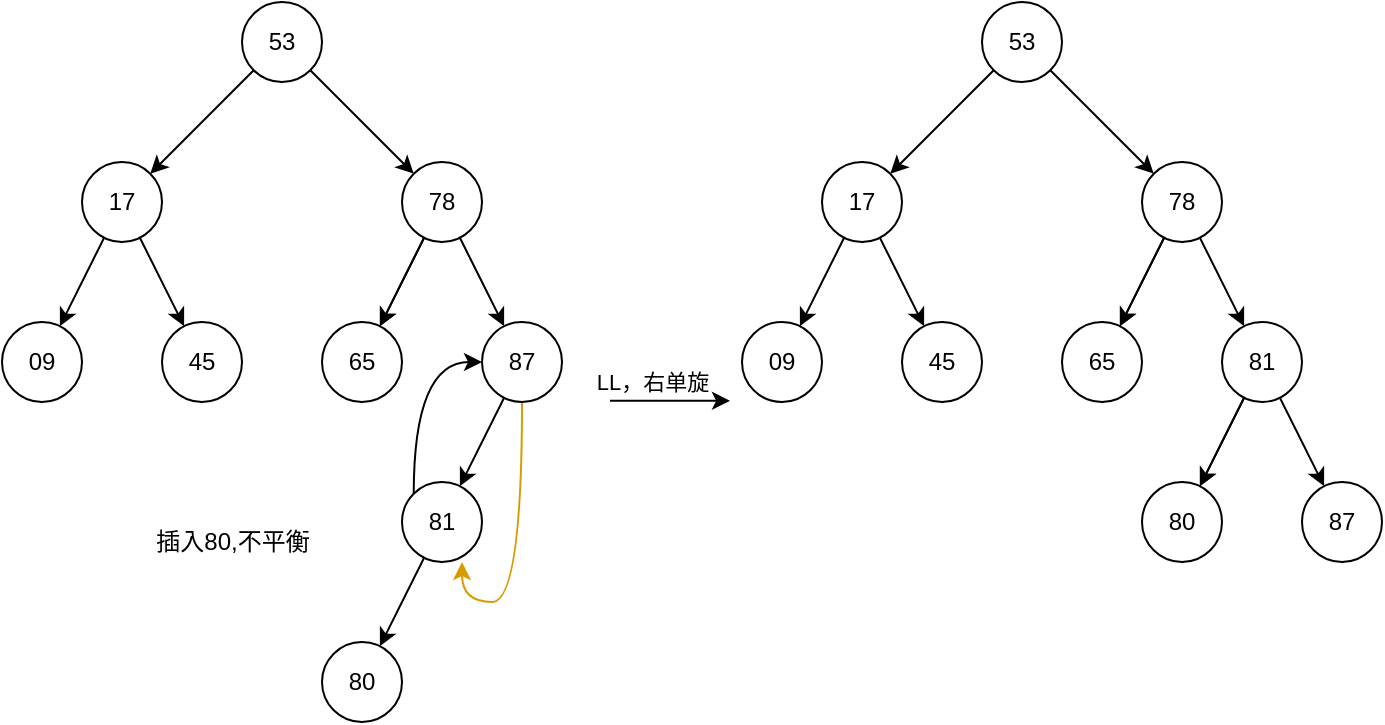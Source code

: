 <mxfile version="18.0.6" type="device"><diagram id="b6KgzBrTWbJ3GAVI7zIz" name="第 1 页"><mxGraphModel dx="1038" dy="662" grid="1" gridSize="10" guides="1" tooltips="1" connect="1" arrows="1" fold="1" page="1" pageScale="1" pageWidth="827" pageHeight="1169" math="0" shadow="0"><root><mxCell id="0"/><mxCell id="1" parent="0"/><mxCell id="XJpy5dWn181HUGlN08YE-5" value="" style="edgeStyle=none;rounded=0;orthogonalLoop=1;jettySize=auto;html=1;" parent="1" source="XJpy5dWn181HUGlN08YE-1" target="XJpy5dWn181HUGlN08YE-4" edge="1"><mxGeometry relative="1" as="geometry"/></mxCell><mxCell id="XJpy5dWn181HUGlN08YE-7" value="" style="edgeStyle=none;rounded=0;orthogonalLoop=1;jettySize=auto;html=1;" parent="1" source="XJpy5dWn181HUGlN08YE-1" target="XJpy5dWn181HUGlN08YE-6" edge="1"><mxGeometry relative="1" as="geometry"/></mxCell><mxCell id="XJpy5dWn181HUGlN08YE-1" value="53" style="ellipse;whiteSpace=wrap;html=1;aspect=fixed;" parent="1" vertex="1"><mxGeometry x="200" y="40" width="40" height="40" as="geometry"/></mxCell><mxCell id="XJpy5dWn181HUGlN08YE-9" value="" style="edgeStyle=none;rounded=0;orthogonalLoop=1;jettySize=auto;html=1;" parent="1" source="XJpy5dWn181HUGlN08YE-4" target="XJpy5dWn181HUGlN08YE-8" edge="1"><mxGeometry relative="1" as="geometry"/></mxCell><mxCell id="XJpy5dWn181HUGlN08YE-11" value="" style="edgeStyle=none;rounded=0;orthogonalLoop=1;jettySize=auto;html=1;" parent="1" source="XJpy5dWn181HUGlN08YE-4" target="XJpy5dWn181HUGlN08YE-10" edge="1"><mxGeometry relative="1" as="geometry"/></mxCell><mxCell id="XJpy5dWn181HUGlN08YE-4" value="17" style="ellipse;whiteSpace=wrap;html=1;aspect=fixed;" parent="1" vertex="1"><mxGeometry x="120" y="120" width="40" height="40" as="geometry"/></mxCell><mxCell id="XJpy5dWn181HUGlN08YE-15" value="" style="edgeStyle=none;rounded=0;orthogonalLoop=1;jettySize=auto;html=1;" parent="1" source="XJpy5dWn181HUGlN08YE-6" target="XJpy5dWn181HUGlN08YE-14" edge="1"><mxGeometry relative="1" as="geometry"/></mxCell><mxCell id="XJpy5dWn181HUGlN08YE-17" value="" style="edgeStyle=none;rounded=0;orthogonalLoop=1;jettySize=auto;html=1;" parent="1" source="XJpy5dWn181HUGlN08YE-6" target="XJpy5dWn181HUGlN08YE-14" edge="1"><mxGeometry relative="1" as="geometry"/></mxCell><mxCell id="XJpy5dWn181HUGlN08YE-19" value="" style="edgeStyle=none;rounded=0;orthogonalLoop=1;jettySize=auto;html=1;" parent="1" source="XJpy5dWn181HUGlN08YE-6" target="XJpy5dWn181HUGlN08YE-18" edge="1"><mxGeometry relative="1" as="geometry"><Array as="points"><mxPoint x="320" y="180"/></Array></mxGeometry></mxCell><mxCell id="XJpy5dWn181HUGlN08YE-6" value="78" style="ellipse;whiteSpace=wrap;html=1;aspect=fixed;" parent="1" vertex="1"><mxGeometry x="280" y="120" width="40" height="40" as="geometry"/></mxCell><mxCell id="XJpy5dWn181HUGlN08YE-8" value="09" style="ellipse;whiteSpace=wrap;html=1;aspect=fixed;" parent="1" vertex="1"><mxGeometry x="80" y="200" width="40" height="40" as="geometry"/></mxCell><mxCell id="XJpy5dWn181HUGlN08YE-10" value="45" style="ellipse;whiteSpace=wrap;html=1;aspect=fixed;" parent="1" vertex="1"><mxGeometry x="160" y="200" width="40" height="40" as="geometry"/></mxCell><mxCell id="XJpy5dWn181HUGlN08YE-14" value="65" style="ellipse;whiteSpace=wrap;html=1;aspect=fixed;" parent="1" vertex="1"><mxGeometry x="240" y="200" width="40" height="40" as="geometry"/></mxCell><mxCell id="dp7yhtCYncwt7L6P5-Ti-5" value="" style="edgeStyle=none;rounded=0;orthogonalLoop=1;jettySize=auto;html=1;" parent="1" source="XJpy5dWn181HUGlN08YE-18" target="dp7yhtCYncwt7L6P5-Ti-4" edge="1"><mxGeometry relative="1" as="geometry"/></mxCell><mxCell id="_QWKKGateuF4gULqiVz1-43" style="edgeStyle=orthogonalEdgeStyle;curved=1;rounded=0;orthogonalLoop=1;jettySize=auto;html=1;exitX=0.5;exitY=1;exitDx=0;exitDy=0;entryX=0.75;entryY=1;entryDx=0;entryDy=0;entryPerimeter=0;fillColor=#ffe6cc;strokeColor=#d79b00;" edge="1" parent="1" source="XJpy5dWn181HUGlN08YE-18" target="dp7yhtCYncwt7L6P5-Ti-4"><mxGeometry relative="1" as="geometry"/></mxCell><mxCell id="XJpy5dWn181HUGlN08YE-18" value="87" style="ellipse;whiteSpace=wrap;html=1;aspect=fixed;" parent="1" vertex="1"><mxGeometry x="320" y="200" width="40" height="40" as="geometry"/></mxCell><mxCell id="_QWKKGateuF4gULqiVz1-2" value="" style="rounded=0;orthogonalLoop=1;jettySize=auto;html=1;" edge="1" parent="1" source="dp7yhtCYncwt7L6P5-Ti-4" target="_QWKKGateuF4gULqiVz1-1"><mxGeometry relative="1" as="geometry"/></mxCell><mxCell id="_QWKKGateuF4gULqiVz1-44" style="edgeStyle=orthogonalEdgeStyle;curved=1;rounded=0;orthogonalLoop=1;jettySize=auto;html=1;exitX=0;exitY=0;exitDx=0;exitDy=0;entryX=0;entryY=0.5;entryDx=0;entryDy=0;" edge="1" parent="1" source="dp7yhtCYncwt7L6P5-Ti-4" target="XJpy5dWn181HUGlN08YE-18"><mxGeometry relative="1" as="geometry"/></mxCell><mxCell id="dp7yhtCYncwt7L6P5-Ti-4" value="81" style="ellipse;whiteSpace=wrap;html=1;aspect=fixed;" parent="1" vertex="1"><mxGeometry x="280" y="280" width="40" height="40" as="geometry"/></mxCell><mxCell id="_QWKKGateuF4gULqiVz1-1" value="80" style="ellipse;whiteSpace=wrap;html=1;aspect=fixed;" vertex="1" parent="1"><mxGeometry x="240" y="360" width="40" height="40" as="geometry"/></mxCell><mxCell id="_QWKKGateuF4gULqiVz1-3" value="插入80,不平衡" style="text;html=1;align=center;verticalAlign=middle;resizable=0;points=[];autosize=1;strokeColor=none;fillColor=none;" vertex="1" parent="1"><mxGeometry x="150" y="300" width="90" height="20" as="geometry"/></mxCell><mxCell id="_QWKKGateuF4gULqiVz1-6" value="" style="endArrow=classic;html=1;rounded=0;" edge="1" parent="1"><mxGeometry width="50" height="50" relative="1" as="geometry"><mxPoint x="384" y="239.43" as="sourcePoint"/><mxPoint x="444" y="239.43" as="targetPoint"/></mxGeometry></mxCell><mxCell id="_QWKKGateuF4gULqiVz1-7" value="LL，右单旋" style="edgeLabel;html=1;align=center;verticalAlign=middle;resizable=0;points=[];" vertex="1" connectable="0" parent="_QWKKGateuF4gULqiVz1-6"><mxGeometry x="-0.292" y="-2" relative="1" as="geometry"><mxPoint y="-12" as="offset"/></mxGeometry></mxCell><mxCell id="_QWKKGateuF4gULqiVz1-10" value="" style="edgeStyle=none;rounded=0;orthogonalLoop=1;jettySize=auto;html=1;" edge="1" parent="1" source="_QWKKGateuF4gULqiVz1-12" target="_QWKKGateuF4gULqiVz1-15"><mxGeometry relative="1" as="geometry"/></mxCell><mxCell id="_QWKKGateuF4gULqiVz1-11" value="" style="edgeStyle=none;rounded=0;orthogonalLoop=1;jettySize=auto;html=1;" edge="1" parent="1" source="_QWKKGateuF4gULqiVz1-12" target="_QWKKGateuF4gULqiVz1-19"><mxGeometry relative="1" as="geometry"/></mxCell><mxCell id="_QWKKGateuF4gULqiVz1-12" value="53" style="ellipse;whiteSpace=wrap;html=1;aspect=fixed;" vertex="1" parent="1"><mxGeometry x="570" y="40" width="40" height="40" as="geometry"/></mxCell><mxCell id="_QWKKGateuF4gULqiVz1-13" value="" style="edgeStyle=none;rounded=0;orthogonalLoop=1;jettySize=auto;html=1;" edge="1" parent="1" source="_QWKKGateuF4gULqiVz1-15" target="_QWKKGateuF4gULqiVz1-20"><mxGeometry relative="1" as="geometry"/></mxCell><mxCell id="_QWKKGateuF4gULqiVz1-14" value="" style="edgeStyle=none;rounded=0;orthogonalLoop=1;jettySize=auto;html=1;" edge="1" parent="1" source="_QWKKGateuF4gULqiVz1-15" target="_QWKKGateuF4gULqiVz1-21"><mxGeometry relative="1" as="geometry"/></mxCell><mxCell id="_QWKKGateuF4gULqiVz1-15" value="17" style="ellipse;whiteSpace=wrap;html=1;aspect=fixed;" vertex="1" parent="1"><mxGeometry x="490" y="120" width="40" height="40" as="geometry"/></mxCell><mxCell id="_QWKKGateuF4gULqiVz1-16" value="" style="edgeStyle=none;rounded=0;orthogonalLoop=1;jettySize=auto;html=1;" edge="1" parent="1" source="_QWKKGateuF4gULqiVz1-19" target="_QWKKGateuF4gULqiVz1-22"><mxGeometry relative="1" as="geometry"/></mxCell><mxCell id="_QWKKGateuF4gULqiVz1-17" value="" style="edgeStyle=none;rounded=0;orthogonalLoop=1;jettySize=auto;html=1;" edge="1" parent="1" source="_QWKKGateuF4gULqiVz1-19" target="_QWKKGateuF4gULqiVz1-22"><mxGeometry relative="1" as="geometry"/></mxCell><mxCell id="_QWKKGateuF4gULqiVz1-37" value="" style="edgeStyle=none;rounded=0;orthogonalLoop=1;jettySize=auto;html=1;" edge="1" parent="1" source="_QWKKGateuF4gULqiVz1-19" target="_QWKKGateuF4gULqiVz1-25"><mxGeometry relative="1" as="geometry"/></mxCell><mxCell id="_QWKKGateuF4gULqiVz1-19" value="78" style="ellipse;whiteSpace=wrap;html=1;aspect=fixed;" vertex="1" parent="1"><mxGeometry x="650" y="120" width="40" height="40" as="geometry"/></mxCell><mxCell id="_QWKKGateuF4gULqiVz1-20" value="09" style="ellipse;whiteSpace=wrap;html=1;aspect=fixed;" vertex="1" parent="1"><mxGeometry x="450" y="200" width="40" height="40" as="geometry"/></mxCell><mxCell id="_QWKKGateuF4gULqiVz1-21" value="45" style="ellipse;whiteSpace=wrap;html=1;aspect=fixed;" vertex="1" parent="1"><mxGeometry x="530" y="200" width="40" height="40" as="geometry"/></mxCell><mxCell id="_QWKKGateuF4gULqiVz1-22" value="65" style="ellipse;whiteSpace=wrap;html=1;aspect=fixed;" vertex="1" parent="1"><mxGeometry x="610" y="200" width="40" height="40" as="geometry"/></mxCell><mxCell id="_QWKKGateuF4gULqiVz1-23" value="87" style="ellipse;whiteSpace=wrap;html=1;aspect=fixed;" vertex="1" parent="1"><mxGeometry x="730" y="280" width="40" height="40" as="geometry"/></mxCell><mxCell id="_QWKKGateuF4gULqiVz1-27" value="" style="rounded=0;orthogonalLoop=1;jettySize=auto;html=1;" edge="1" parent="1" source="_QWKKGateuF4gULqiVz1-25" target="_QWKKGateuF4gULqiVz1-26"><mxGeometry relative="1" as="geometry"/></mxCell><mxCell id="_QWKKGateuF4gULqiVz1-39" value="" style="edgeStyle=none;rounded=0;orthogonalLoop=1;jettySize=auto;html=1;" edge="1" parent="1" source="_QWKKGateuF4gULqiVz1-25" target="_QWKKGateuF4gULqiVz1-26"><mxGeometry relative="1" as="geometry"/></mxCell><mxCell id="_QWKKGateuF4gULqiVz1-40" value="" style="edgeStyle=none;rounded=0;orthogonalLoop=1;jettySize=auto;html=1;" edge="1" parent="1" source="_QWKKGateuF4gULqiVz1-25" target="_QWKKGateuF4gULqiVz1-23"><mxGeometry relative="1" as="geometry"/></mxCell><mxCell id="_QWKKGateuF4gULqiVz1-25" value="81" style="ellipse;whiteSpace=wrap;html=1;aspect=fixed;" vertex="1" parent="1"><mxGeometry x="690" y="200" width="40" height="40" as="geometry"/></mxCell><mxCell id="_QWKKGateuF4gULqiVz1-26" value="80" style="ellipse;whiteSpace=wrap;html=1;aspect=fixed;" vertex="1" parent="1"><mxGeometry x="650" y="280" width="40" height="40" as="geometry"/></mxCell></root></mxGraphModel></diagram></mxfile>